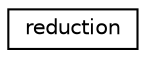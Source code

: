 digraph "Graphical Class Hierarchy"
{
  edge [fontname="Helvetica",fontsize="10",labelfontname="Helvetica",labelfontsize="10"];
  node [fontname="Helvetica",fontsize="10",shape=record];
  rankdir="LR";
  Node1 [label="reduction",height=0.2,width=0.4,color="black", fillcolor="white", style="filled",URL="$structreduction.html"];
}
